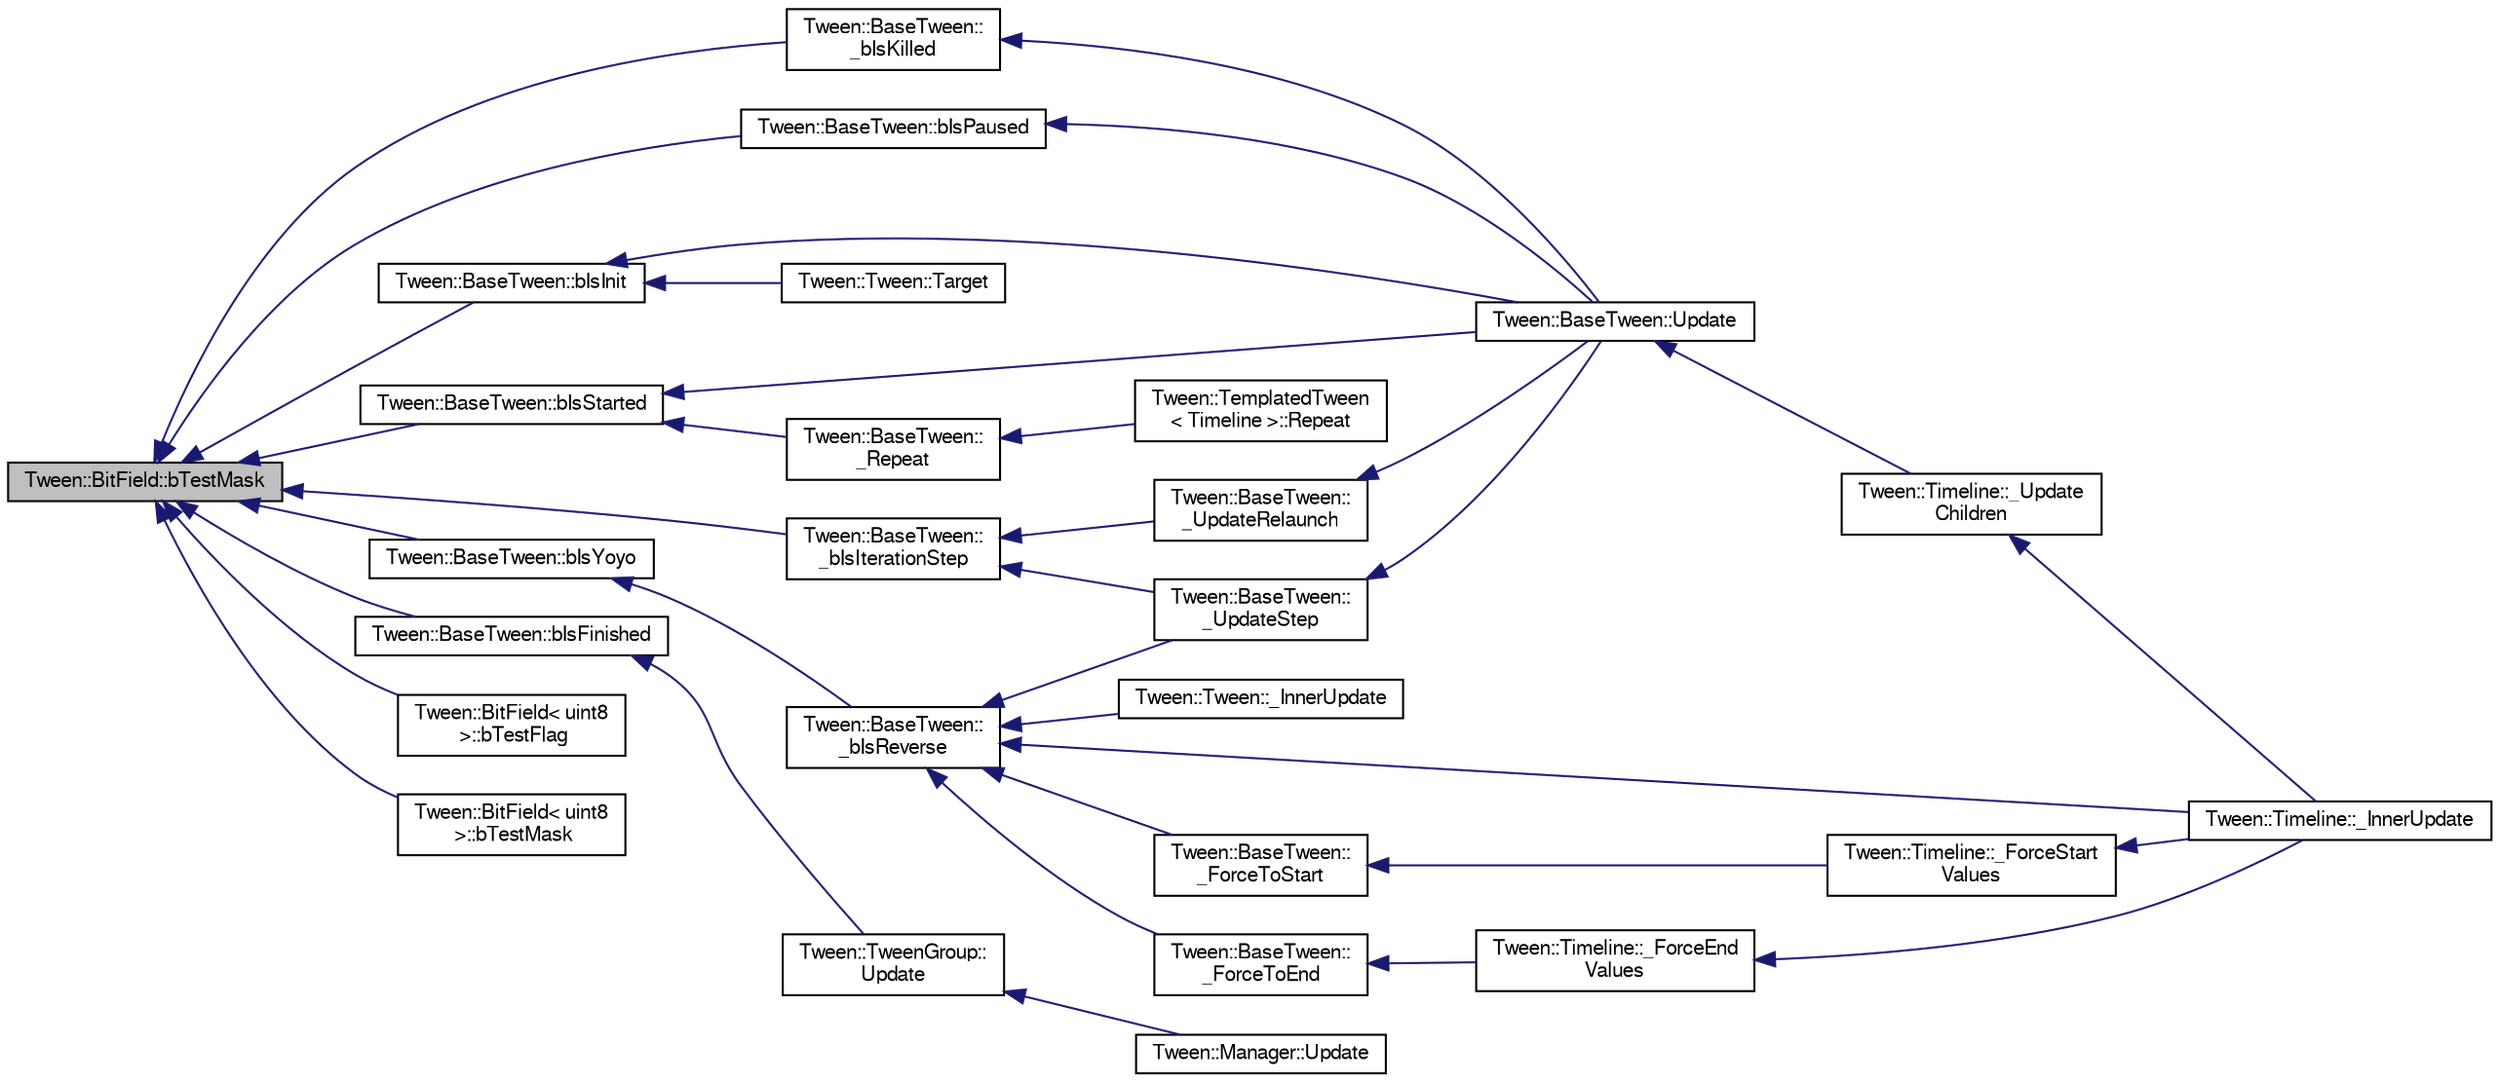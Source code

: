 digraph "Tween::BitField::bTestMask"
{
  bgcolor="transparent";
  edge [fontname="FreeSans",fontsize="10",labelfontname="FreeSans",labelfontsize="10"];
  node [fontname="FreeSans",fontsize="10",shape=record];
  rankdir="LR";
  Node1 [label="Tween::BitField::bTestMask",height=0.2,width=0.4,color="black", fillcolor="grey75", style="filled" fontcolor="black"];
  Node1 -> Node2 [dir="back",color="midnightblue",fontsize="10",style="solid",fontname="FreeSans"];
  Node2 [label="Tween::BaseTween::\l_bIsIterationStep",height=0.2,width=0.4,color="black",URL="$classTween_1_1BaseTween.html#ac473217056b29b7f108536fd13eb4953"];
  Node2 -> Node3 [dir="back",color="midnightblue",fontsize="10",style="solid",fontname="FreeSans"];
  Node3 [label="Tween::BaseTween::\l_UpdateRelaunch",height=0.2,width=0.4,color="black",URL="$classTween_1_1BaseTween.html#a577c790adc4b5f723f0a227361d1bc28"];
  Node3 -> Node4 [dir="back",color="midnightblue",fontsize="10",style="solid",fontname="FreeSans"];
  Node4 [label="Tween::BaseTween::Update",height=0.2,width=0.4,color="black",URL="$classTween_1_1BaseTween.html#a4f5403f740f7692474ae91f2f5af560a"];
  Node4 -> Node5 [dir="back",color="midnightblue",fontsize="10",style="solid",fontname="FreeSans"];
  Node5 [label="Tween::Timeline::_Update\lChildren",height=0.2,width=0.4,color="black",URL="$classTween_1_1Timeline.html#a7f1860da70dcd33ee12f19d94cfeb50f"];
  Node5 -> Node6 [dir="back",color="midnightblue",fontsize="10",style="solid",fontname="FreeSans"];
  Node6 [label="Tween::Timeline::_InnerUpdate",height=0.2,width=0.4,color="black",URL="$classTween_1_1Timeline.html#a46fb15526436d8d9bd9d704b875e80f9"];
  Node2 -> Node7 [dir="back",color="midnightblue",fontsize="10",style="solid",fontname="FreeSans"];
  Node7 [label="Tween::BaseTween::\l_UpdateStep",height=0.2,width=0.4,color="black",URL="$classTween_1_1BaseTween.html#ae46a8083903822701ed8791f85d427b4"];
  Node7 -> Node4 [dir="back",color="midnightblue",fontsize="10",style="solid",fontname="FreeSans"];
  Node1 -> Node8 [dir="back",color="midnightblue",fontsize="10",style="solid",fontname="FreeSans"];
  Node8 [label="Tween::BaseTween::\l_bIsKilled",height=0.2,width=0.4,color="black",URL="$classTween_1_1BaseTween.html#a0dffe7be852c9d550a29e46278d82d29"];
  Node8 -> Node4 [dir="back",color="midnightblue",fontsize="10",style="solid",fontname="FreeSans"];
  Node1 -> Node9 [dir="back",color="midnightblue",fontsize="10",style="solid",fontname="FreeSans"];
  Node9 [label="Tween::BaseTween::bIsFinished",height=0.2,width=0.4,color="black",URL="$classTween_1_1BaseTween.html#a2d7724a637a7502b7a33d92572ede69b"];
  Node9 -> Node10 [dir="back",color="midnightblue",fontsize="10",style="solid",fontname="FreeSans"];
  Node10 [label="Tween::TweenGroup::\lUpdate",height=0.2,width=0.4,color="black",URL="$classTween_1_1TweenGroup.html#a788d1e6d1956e6648572cf587cba2079"];
  Node10 -> Node11 [dir="back",color="midnightblue",fontsize="10",style="solid",fontname="FreeSans"];
  Node11 [label="Tween::Manager::Update",height=0.2,width=0.4,color="black",URL="$classTween_1_1Manager.html#af46a1c94734a23fb7631294821b7d872"];
  Node1 -> Node12 [dir="back",color="midnightblue",fontsize="10",style="solid",fontname="FreeSans"];
  Node12 [label="Tween::BaseTween::bIsInit",height=0.2,width=0.4,color="black",URL="$classTween_1_1BaseTween.html#ada7d01eefd5f2e04da9c14cd8f21887b"];
  Node12 -> Node4 [dir="back",color="midnightblue",fontsize="10",style="solid",fontname="FreeSans"];
  Node12 -> Node13 [dir="back",color="midnightblue",fontsize="10",style="solid",fontname="FreeSans"];
  Node13 [label="Tween::Tween::Target",height=0.2,width=0.4,color="black",URL="$classTween_1_1Tween.html#ada0636f0bfa783032256985c9ec2c883"];
  Node1 -> Node14 [dir="back",color="midnightblue",fontsize="10",style="solid",fontname="FreeSans"];
  Node14 [label="Tween::BaseTween::bIsPaused",height=0.2,width=0.4,color="black",URL="$classTween_1_1BaseTween.html#a6afd856153f56bc0258ac0913c040894"];
  Node14 -> Node4 [dir="back",color="midnightblue",fontsize="10",style="solid",fontname="FreeSans"];
  Node1 -> Node15 [dir="back",color="midnightblue",fontsize="10",style="solid",fontname="FreeSans"];
  Node15 [label="Tween::BaseTween::bIsStarted",height=0.2,width=0.4,color="black",URL="$classTween_1_1BaseTween.html#a0cc5fe7f5f2a17da34cb1a9ca93882c4"];
  Node15 -> Node4 [dir="back",color="midnightblue",fontsize="10",style="solid",fontname="FreeSans"];
  Node15 -> Node16 [dir="back",color="midnightblue",fontsize="10",style="solid",fontname="FreeSans"];
  Node16 [label="Tween::BaseTween::\l_Repeat",height=0.2,width=0.4,color="black",URL="$classTween_1_1BaseTween.html#a4a882ebeef1e89a0d7baaecb28fee892"];
  Node16 -> Node17 [dir="back",color="midnightblue",fontsize="10",style="solid",fontname="FreeSans"];
  Node17 [label="Tween::TemplatedTween\l\< Timeline \>::Repeat",height=0.2,width=0.4,color="black",URL="$classTween_1_1TemplatedTween.html#a4a95d4b5b89bb0ab8ae3bc286989980c"];
  Node1 -> Node18 [dir="back",color="midnightblue",fontsize="10",style="solid",fontname="FreeSans"];
  Node18 [label="Tween::BaseTween::bIsYoyo",height=0.2,width=0.4,color="black",URL="$classTween_1_1BaseTween.html#aee5ba7023663297feda12de3ef5723fb"];
  Node18 -> Node19 [dir="back",color="midnightblue",fontsize="10",style="solid",fontname="FreeSans"];
  Node19 [label="Tween::BaseTween::\l_bIsReverse",height=0.2,width=0.4,color="black",URL="$classTween_1_1BaseTween.html#a54f19908dbd037a2c54b23868c154d0b"];
  Node19 -> Node20 [dir="back",color="midnightblue",fontsize="10",style="solid",fontname="FreeSans"];
  Node20 [label="Tween::BaseTween::\l_ForceToStart",height=0.2,width=0.4,color="black",URL="$classTween_1_1BaseTween.html#ac4837aaa9a9b5abc9970a23a5734c8d6"];
  Node20 -> Node21 [dir="back",color="midnightblue",fontsize="10",style="solid",fontname="FreeSans"];
  Node21 [label="Tween::Timeline::_ForceStart\lValues",height=0.2,width=0.4,color="black",URL="$classTween_1_1Timeline.html#a4e528049d2a89f396eb3fcf161db05a3"];
  Node21 -> Node6 [dir="back",color="midnightblue",fontsize="10",style="solid",fontname="FreeSans"];
  Node19 -> Node22 [dir="back",color="midnightblue",fontsize="10",style="solid",fontname="FreeSans"];
  Node22 [label="Tween::BaseTween::\l_ForceToEnd",height=0.2,width=0.4,color="black",URL="$classTween_1_1BaseTween.html#a2c6522c6b7b80ae23bfed083293f5fbb"];
  Node22 -> Node23 [dir="back",color="midnightblue",fontsize="10",style="solid",fontname="FreeSans"];
  Node23 [label="Tween::Timeline::_ForceEnd\lValues",height=0.2,width=0.4,color="black",URL="$classTween_1_1Timeline.html#a64814b2f7448f3f72eaa2c1d785eb0f4"];
  Node23 -> Node6 [dir="back",color="midnightblue",fontsize="10",style="solid",fontname="FreeSans"];
  Node19 -> Node7 [dir="back",color="midnightblue",fontsize="10",style="solid",fontname="FreeSans"];
  Node19 -> Node6 [dir="back",color="midnightblue",fontsize="10",style="solid",fontname="FreeSans"];
  Node19 -> Node24 [dir="back",color="midnightblue",fontsize="10",style="solid",fontname="FreeSans"];
  Node24 [label="Tween::Tween::_InnerUpdate",height=0.2,width=0.4,color="black",URL="$classTween_1_1Tween.html#a1420f65ab94f4976d35cb9edcac804a2"];
  Node1 -> Node25 [dir="back",color="midnightblue",fontsize="10",style="solid",fontname="FreeSans"];
  Node25 [label="Tween::BitField\< uint8\l \>::bTestFlag",height=0.2,width=0.4,color="black",URL="$classTween_1_1BitField.html#a3733f89743cb90dc9c97dd2a885902e4",tooltip="Flag should be a value between 0 and BitCount(_Mask), do not use shifted values."];
  Node1 -> Node26 [dir="back",color="midnightblue",fontsize="10",style="solid",fontname="FreeSans"];
  Node26 [label="Tween::BitField\< uint8\l \>::bTestMask",height=0.2,width=0.4,color="black",URL="$classTween_1_1BitField.html#a39c2d0c83cba36e4360bc2f15142d9a5"];
}
